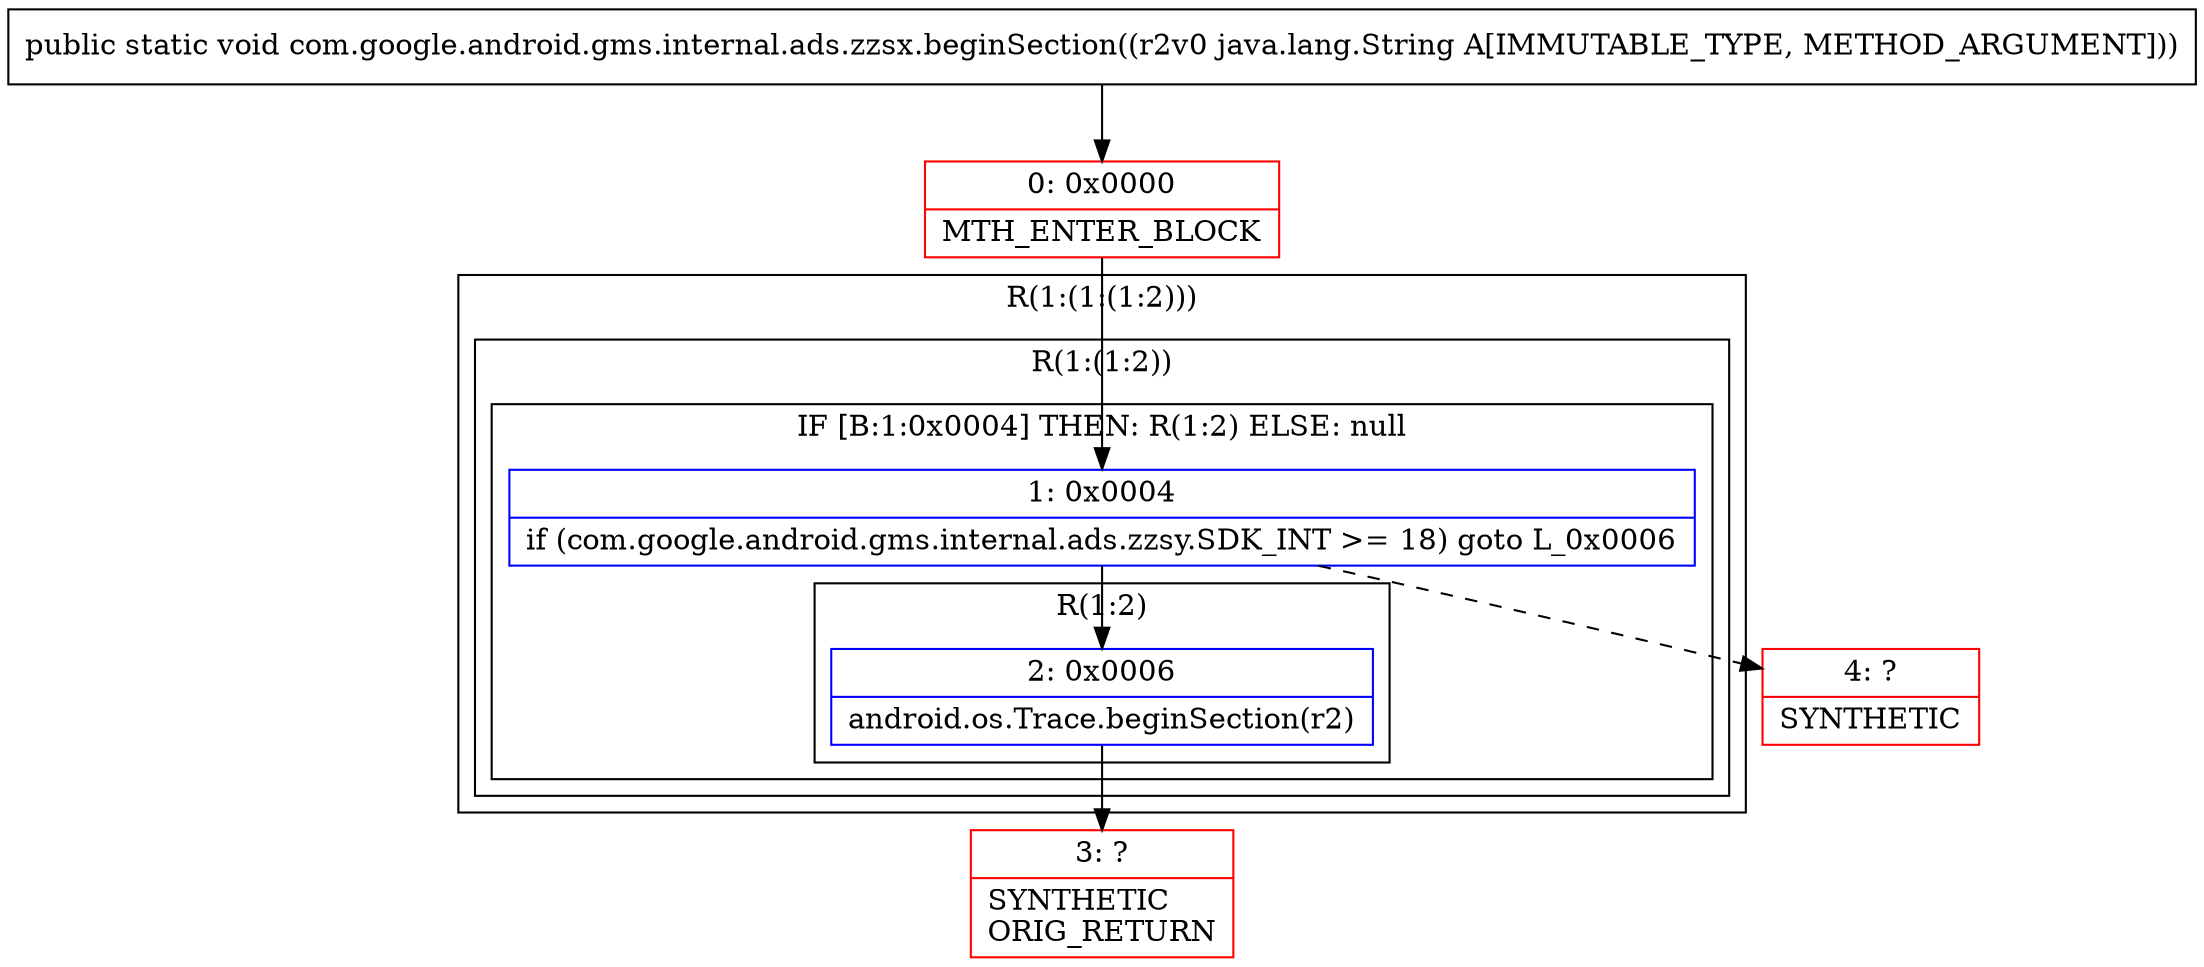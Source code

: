 digraph "CFG forcom.google.android.gms.internal.ads.zzsx.beginSection(Ljava\/lang\/String;)V" {
subgraph cluster_Region_1836722700 {
label = "R(1:(1:(1:2)))";
node [shape=record,color=blue];
subgraph cluster_Region_751974086 {
label = "R(1:(1:2))";
node [shape=record,color=blue];
subgraph cluster_IfRegion_271784672 {
label = "IF [B:1:0x0004] THEN: R(1:2) ELSE: null";
node [shape=record,color=blue];
Node_1 [shape=record,label="{1\:\ 0x0004|if (com.google.android.gms.internal.ads.zzsy.SDK_INT \>= 18) goto L_0x0006\l}"];
subgraph cluster_Region_1079621141 {
label = "R(1:2)";
node [shape=record,color=blue];
Node_2 [shape=record,label="{2\:\ 0x0006|android.os.Trace.beginSection(r2)\l}"];
}
}
}
}
Node_0 [shape=record,color=red,label="{0\:\ 0x0000|MTH_ENTER_BLOCK\l}"];
Node_3 [shape=record,color=red,label="{3\:\ ?|SYNTHETIC\lORIG_RETURN\l}"];
Node_4 [shape=record,color=red,label="{4\:\ ?|SYNTHETIC\l}"];
MethodNode[shape=record,label="{public static void com.google.android.gms.internal.ads.zzsx.beginSection((r2v0 java.lang.String A[IMMUTABLE_TYPE, METHOD_ARGUMENT])) }"];
MethodNode -> Node_0;
Node_1 -> Node_2;
Node_1 -> Node_4[style=dashed];
Node_2 -> Node_3;
Node_0 -> Node_1;
}

